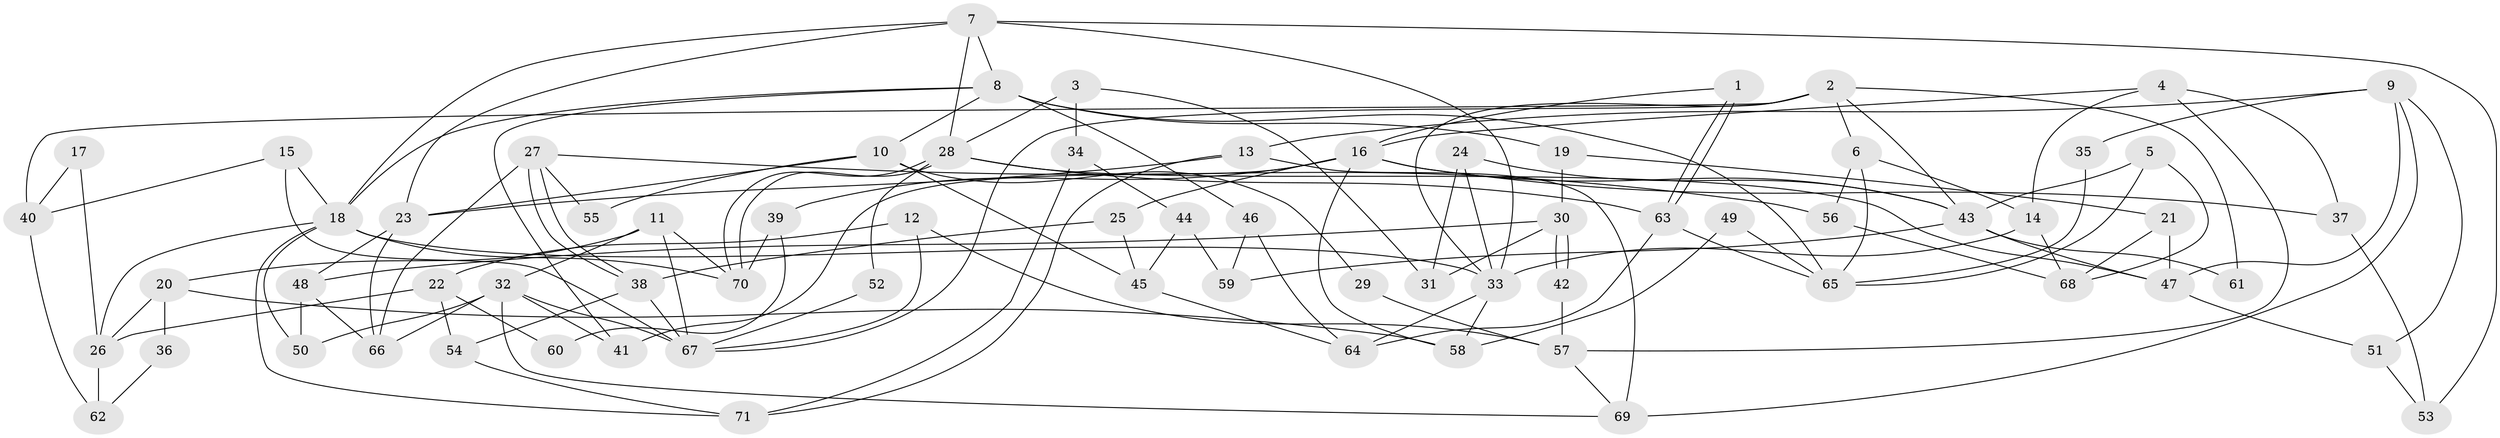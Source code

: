 // Generated by graph-tools (version 1.1) at 2025/26/03/09/25 03:26:16]
// undirected, 71 vertices, 142 edges
graph export_dot {
graph [start="1"]
  node [color=gray90,style=filled];
  1;
  2;
  3;
  4;
  5;
  6;
  7;
  8;
  9;
  10;
  11;
  12;
  13;
  14;
  15;
  16;
  17;
  18;
  19;
  20;
  21;
  22;
  23;
  24;
  25;
  26;
  27;
  28;
  29;
  30;
  31;
  32;
  33;
  34;
  35;
  36;
  37;
  38;
  39;
  40;
  41;
  42;
  43;
  44;
  45;
  46;
  47;
  48;
  49;
  50;
  51;
  52;
  53;
  54;
  55;
  56;
  57;
  58;
  59;
  60;
  61;
  62;
  63;
  64;
  65;
  66;
  67;
  68;
  69;
  70;
  71;
  1 -- 63;
  1 -- 63;
  1 -- 16;
  2 -- 43;
  2 -- 67;
  2 -- 6;
  2 -- 33;
  2 -- 40;
  2 -- 61;
  3 -- 31;
  3 -- 28;
  3 -- 34;
  4 -- 16;
  4 -- 14;
  4 -- 37;
  4 -- 57;
  5 -- 68;
  5 -- 65;
  5 -- 43;
  6 -- 65;
  6 -- 14;
  6 -- 56;
  7 -- 23;
  7 -- 33;
  7 -- 8;
  7 -- 18;
  7 -- 28;
  7 -- 53;
  8 -- 18;
  8 -- 10;
  8 -- 19;
  8 -- 41;
  8 -- 46;
  8 -- 65;
  9 -- 47;
  9 -- 69;
  9 -- 13;
  9 -- 35;
  9 -- 51;
  10 -- 45;
  10 -- 23;
  10 -- 29;
  10 -- 55;
  11 -- 70;
  11 -- 20;
  11 -- 32;
  11 -- 67;
  12 -- 67;
  12 -- 57;
  12 -- 22;
  13 -- 23;
  13 -- 69;
  13 -- 71;
  14 -- 33;
  14 -- 68;
  15 -- 67;
  15 -- 18;
  15 -- 40;
  16 -- 41;
  16 -- 43;
  16 -- 25;
  16 -- 37;
  16 -- 39;
  16 -- 58;
  17 -- 40;
  17 -- 26;
  18 -- 33;
  18 -- 26;
  18 -- 50;
  18 -- 70;
  18 -- 71;
  19 -- 21;
  19 -- 30;
  20 -- 58;
  20 -- 26;
  20 -- 36;
  21 -- 47;
  21 -- 68;
  22 -- 54;
  22 -- 26;
  22 -- 60;
  23 -- 48;
  23 -- 66;
  24 -- 43;
  24 -- 33;
  24 -- 31;
  25 -- 38;
  25 -- 45;
  26 -- 62;
  27 -- 66;
  27 -- 38;
  27 -- 38;
  27 -- 55;
  27 -- 56;
  28 -- 70;
  28 -- 70;
  28 -- 47;
  28 -- 52;
  28 -- 63;
  29 -- 57;
  30 -- 42;
  30 -- 42;
  30 -- 31;
  30 -- 48;
  32 -- 50;
  32 -- 41;
  32 -- 66;
  32 -- 67;
  32 -- 69;
  33 -- 64;
  33 -- 58;
  34 -- 71;
  34 -- 44;
  35 -- 65;
  36 -- 62;
  37 -- 53;
  38 -- 67;
  38 -- 54;
  39 -- 70;
  39 -- 60;
  40 -- 62;
  42 -- 57;
  43 -- 47;
  43 -- 59;
  43 -- 61;
  44 -- 45;
  44 -- 59;
  45 -- 64;
  46 -- 59;
  46 -- 64;
  47 -- 51;
  48 -- 66;
  48 -- 50;
  49 -- 58;
  49 -- 65;
  51 -- 53;
  52 -- 67;
  54 -- 71;
  56 -- 68;
  57 -- 69;
  63 -- 64;
  63 -- 65;
}
